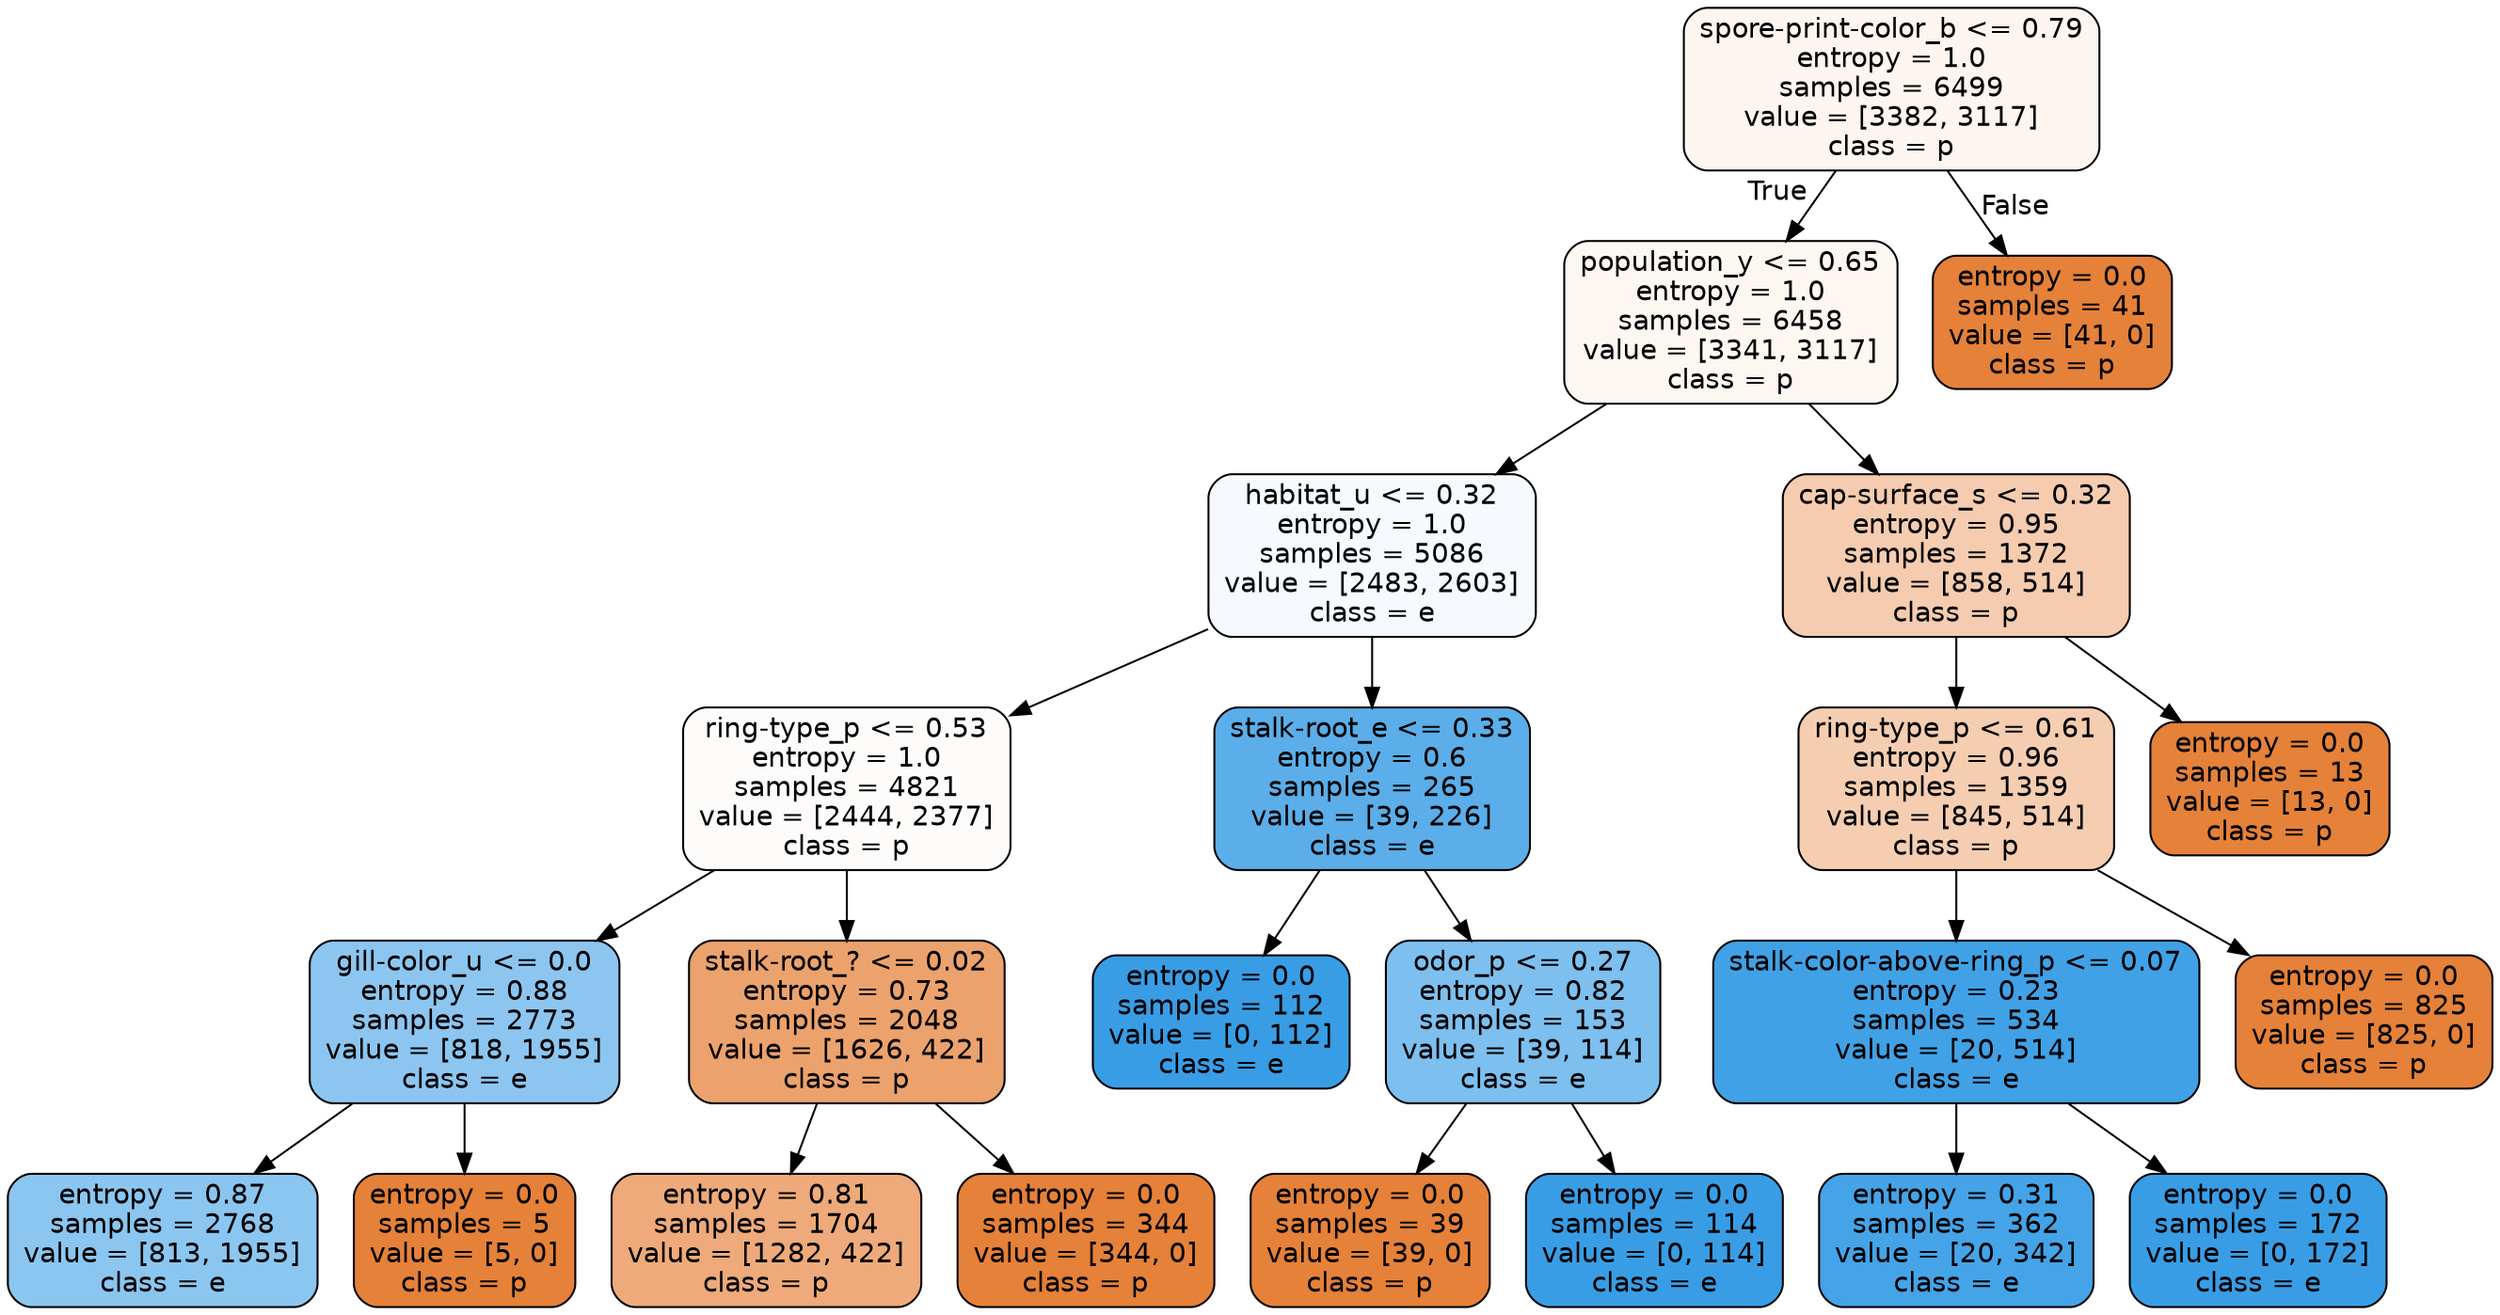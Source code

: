 digraph Tree {
node [shape=box, style="filled, rounded", color="black", fontname=helvetica] ;
edge [fontname=helvetica] ;
0 [label="spore-print-color_b <= 0.79\nentropy = 1.0\nsamples = 6499\nvalue = [3382, 3117]\nclass = p", fillcolor="#fdf5ef"] ;
1 [label="population_y <= 0.65\nentropy = 1.0\nsamples = 6458\nvalue = [3341, 3117]\nclass = p", fillcolor="#fdf7f2"] ;
0 -> 1 [labeldistance=2.5, labelangle=45, headlabel="True"] ;
2 [label="habitat_u <= 0.32\nentropy = 1.0\nsamples = 5086\nvalue = [2483, 2603]\nclass = e", fillcolor="#f6fafe"] ;
1 -> 2 ;
3 [label="ring-type_p <= 0.53\nentropy = 1.0\nsamples = 4821\nvalue = [2444, 2377]\nclass = p", fillcolor="#fefcfa"] ;
2 -> 3 ;
4 [label="gill-color_u <= 0.0\nentropy = 0.88\nsamples = 2773\nvalue = [818, 1955]\nclass = e", fillcolor="#8cc6f0"] ;
3 -> 4 ;
5 [label="entropy = 0.87\nsamples = 2768\nvalue = [813, 1955]\nclass = e", fillcolor="#8bc6f0"] ;
4 -> 5 ;
6 [label="entropy = 0.0\nsamples = 5\nvalue = [5, 0]\nclass = p", fillcolor="#e58139"] ;
4 -> 6 ;
7 [label="stalk-root_? <= 0.02\nentropy = 0.73\nsamples = 2048\nvalue = [1626, 422]\nclass = p", fillcolor="#eca26c"] ;
3 -> 7 ;
8 [label="entropy = 0.81\nsamples = 1704\nvalue = [1282, 422]\nclass = p", fillcolor="#eeaa7a"] ;
7 -> 8 ;
9 [label="entropy = 0.0\nsamples = 344\nvalue = [344, 0]\nclass = p", fillcolor="#e58139"] ;
7 -> 9 ;
10 [label="stalk-root_e <= 0.33\nentropy = 0.6\nsamples = 265\nvalue = [39, 226]\nclass = e", fillcolor="#5baee9"] ;
2 -> 10 ;
11 [label="entropy = 0.0\nsamples = 112\nvalue = [0, 112]\nclass = e", fillcolor="#399de5"] ;
10 -> 11 ;
12 [label="odor_p <= 0.27\nentropy = 0.82\nsamples = 153\nvalue = [39, 114]\nclass = e", fillcolor="#7dbfee"] ;
10 -> 12 ;
13 [label="entropy = 0.0\nsamples = 39\nvalue = [39, 0]\nclass = p", fillcolor="#e58139"] ;
12 -> 13 ;
14 [label="entropy = 0.0\nsamples = 114\nvalue = [0, 114]\nclass = e", fillcolor="#399de5"] ;
12 -> 14 ;
15 [label="cap-surface_s <= 0.32\nentropy = 0.95\nsamples = 1372\nvalue = [858, 514]\nclass = p", fillcolor="#f5ccb0"] ;
1 -> 15 ;
16 [label="ring-type_p <= 0.61\nentropy = 0.96\nsamples = 1359\nvalue = [845, 514]\nclass = p", fillcolor="#f5ceb1"] ;
15 -> 16 ;
17 [label="stalk-color-above-ring_p <= 0.07\nentropy = 0.23\nsamples = 534\nvalue = [20, 514]\nclass = e", fillcolor="#41a1e6"] ;
16 -> 17 ;
18 [label="entropy = 0.31\nsamples = 362\nvalue = [20, 342]\nclass = e", fillcolor="#45a3e7"] ;
17 -> 18 ;
19 [label="entropy = 0.0\nsamples = 172\nvalue = [0, 172]\nclass = e", fillcolor="#399de5"] ;
17 -> 19 ;
20 [label="entropy = 0.0\nsamples = 825\nvalue = [825, 0]\nclass = p", fillcolor="#e58139"] ;
16 -> 20 ;
21 [label="entropy = 0.0\nsamples = 13\nvalue = [13, 0]\nclass = p", fillcolor="#e58139"] ;
15 -> 21 ;
22 [label="entropy = 0.0\nsamples = 41\nvalue = [41, 0]\nclass = p", fillcolor="#e58139"] ;
0 -> 22 [labeldistance=2.5, labelangle=-45, headlabel="False"] ;
}
